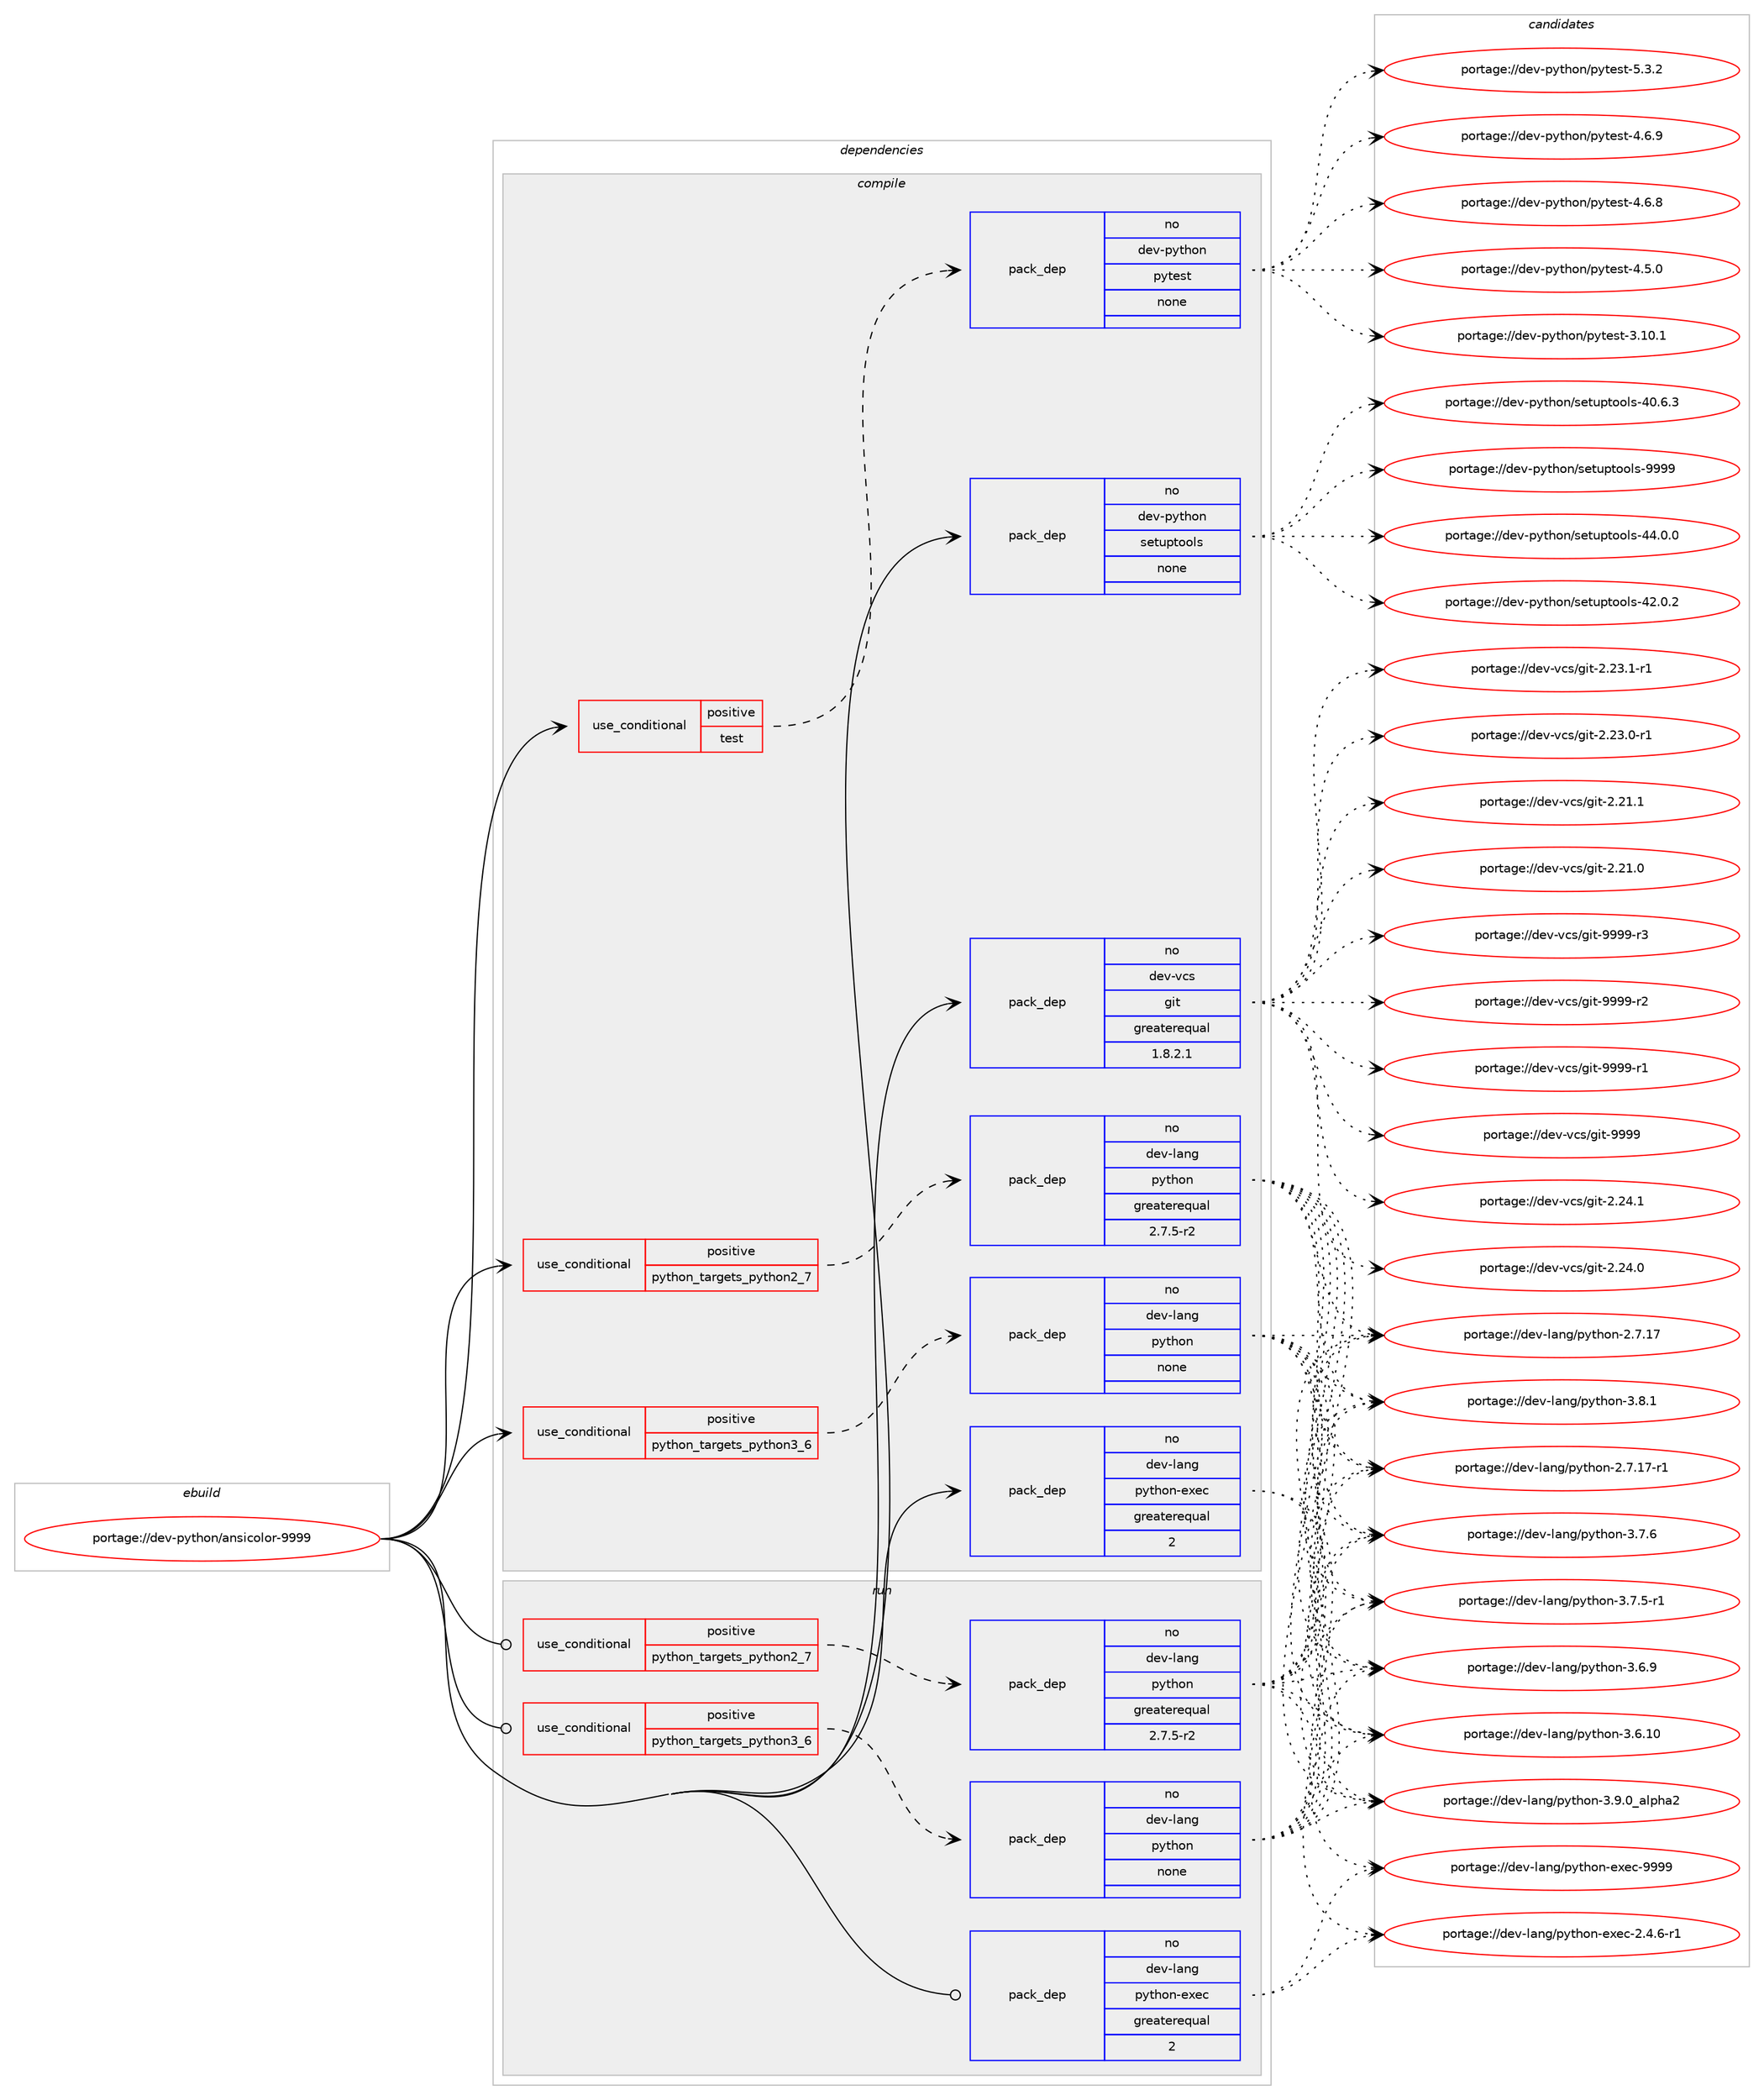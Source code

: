 digraph prolog {

# *************
# Graph options
# *************

newrank=true;
concentrate=true;
compound=true;
graph [rankdir=LR,fontname=Helvetica,fontsize=10,ranksep=1.5];#, ranksep=2.5, nodesep=0.2];
edge  [arrowhead=vee];
node  [fontname=Helvetica,fontsize=10];

# **********
# The ebuild
# **********

subgraph cluster_leftcol {
color=gray;
rank=same;
label=<<i>ebuild</i>>;
id [label="portage://dev-python/ansicolor-9999", color=red, width=4, href="../dev-python/ansicolor-9999.svg"];
}

# ****************
# The dependencies
# ****************

subgraph cluster_midcol {
color=gray;
label=<<i>dependencies</i>>;
subgraph cluster_compile {
fillcolor="#eeeeee";
style=filled;
label=<<i>compile</i>>;
subgraph cond119068 {
dependency471767 [label=<<TABLE BORDER="0" CELLBORDER="1" CELLSPACING="0" CELLPADDING="4"><TR><TD ROWSPAN="3" CELLPADDING="10">use_conditional</TD></TR><TR><TD>positive</TD></TR><TR><TD>python_targets_python2_7</TD></TR></TABLE>>, shape=none, color=red];
subgraph pack347684 {
dependency471768 [label=<<TABLE BORDER="0" CELLBORDER="1" CELLSPACING="0" CELLPADDING="4" WIDTH="220"><TR><TD ROWSPAN="6" CELLPADDING="30">pack_dep</TD></TR><TR><TD WIDTH="110">no</TD></TR><TR><TD>dev-lang</TD></TR><TR><TD>python</TD></TR><TR><TD>greaterequal</TD></TR><TR><TD>2.7.5-r2</TD></TR></TABLE>>, shape=none, color=blue];
}
dependency471767:e -> dependency471768:w [weight=20,style="dashed",arrowhead="vee"];
}
id:e -> dependency471767:w [weight=20,style="solid",arrowhead="vee"];
subgraph cond119069 {
dependency471769 [label=<<TABLE BORDER="0" CELLBORDER="1" CELLSPACING="0" CELLPADDING="4"><TR><TD ROWSPAN="3" CELLPADDING="10">use_conditional</TD></TR><TR><TD>positive</TD></TR><TR><TD>python_targets_python3_6</TD></TR></TABLE>>, shape=none, color=red];
subgraph pack347685 {
dependency471770 [label=<<TABLE BORDER="0" CELLBORDER="1" CELLSPACING="0" CELLPADDING="4" WIDTH="220"><TR><TD ROWSPAN="6" CELLPADDING="30">pack_dep</TD></TR><TR><TD WIDTH="110">no</TD></TR><TR><TD>dev-lang</TD></TR><TR><TD>python</TD></TR><TR><TD>none</TD></TR><TR><TD></TD></TR></TABLE>>, shape=none, color=blue];
}
dependency471769:e -> dependency471770:w [weight=20,style="dashed",arrowhead="vee"];
}
id:e -> dependency471769:w [weight=20,style="solid",arrowhead="vee"];
subgraph cond119070 {
dependency471771 [label=<<TABLE BORDER="0" CELLBORDER="1" CELLSPACING="0" CELLPADDING="4"><TR><TD ROWSPAN="3" CELLPADDING="10">use_conditional</TD></TR><TR><TD>positive</TD></TR><TR><TD>test</TD></TR></TABLE>>, shape=none, color=red];
subgraph pack347686 {
dependency471772 [label=<<TABLE BORDER="0" CELLBORDER="1" CELLSPACING="0" CELLPADDING="4" WIDTH="220"><TR><TD ROWSPAN="6" CELLPADDING="30">pack_dep</TD></TR><TR><TD WIDTH="110">no</TD></TR><TR><TD>dev-python</TD></TR><TR><TD>pytest</TD></TR><TR><TD>none</TD></TR><TR><TD></TD></TR></TABLE>>, shape=none, color=blue];
}
dependency471771:e -> dependency471772:w [weight=20,style="dashed",arrowhead="vee"];
}
id:e -> dependency471771:w [weight=20,style="solid",arrowhead="vee"];
subgraph pack347687 {
dependency471773 [label=<<TABLE BORDER="0" CELLBORDER="1" CELLSPACING="0" CELLPADDING="4" WIDTH="220"><TR><TD ROWSPAN="6" CELLPADDING="30">pack_dep</TD></TR><TR><TD WIDTH="110">no</TD></TR><TR><TD>dev-lang</TD></TR><TR><TD>python-exec</TD></TR><TR><TD>greaterequal</TD></TR><TR><TD>2</TD></TR></TABLE>>, shape=none, color=blue];
}
id:e -> dependency471773:w [weight=20,style="solid",arrowhead="vee"];
subgraph pack347688 {
dependency471774 [label=<<TABLE BORDER="0" CELLBORDER="1" CELLSPACING="0" CELLPADDING="4" WIDTH="220"><TR><TD ROWSPAN="6" CELLPADDING="30">pack_dep</TD></TR><TR><TD WIDTH="110">no</TD></TR><TR><TD>dev-python</TD></TR><TR><TD>setuptools</TD></TR><TR><TD>none</TD></TR><TR><TD></TD></TR></TABLE>>, shape=none, color=blue];
}
id:e -> dependency471774:w [weight=20,style="solid",arrowhead="vee"];
subgraph pack347689 {
dependency471775 [label=<<TABLE BORDER="0" CELLBORDER="1" CELLSPACING="0" CELLPADDING="4" WIDTH="220"><TR><TD ROWSPAN="6" CELLPADDING="30">pack_dep</TD></TR><TR><TD WIDTH="110">no</TD></TR><TR><TD>dev-vcs</TD></TR><TR><TD>git</TD></TR><TR><TD>greaterequal</TD></TR><TR><TD>1.8.2.1</TD></TR></TABLE>>, shape=none, color=blue];
}
id:e -> dependency471775:w [weight=20,style="solid",arrowhead="vee"];
}
subgraph cluster_compileandrun {
fillcolor="#eeeeee";
style=filled;
label=<<i>compile and run</i>>;
}
subgraph cluster_run {
fillcolor="#eeeeee";
style=filled;
label=<<i>run</i>>;
subgraph cond119071 {
dependency471776 [label=<<TABLE BORDER="0" CELLBORDER="1" CELLSPACING="0" CELLPADDING="4"><TR><TD ROWSPAN="3" CELLPADDING="10">use_conditional</TD></TR><TR><TD>positive</TD></TR><TR><TD>python_targets_python2_7</TD></TR></TABLE>>, shape=none, color=red];
subgraph pack347690 {
dependency471777 [label=<<TABLE BORDER="0" CELLBORDER="1" CELLSPACING="0" CELLPADDING="4" WIDTH="220"><TR><TD ROWSPAN="6" CELLPADDING="30">pack_dep</TD></TR><TR><TD WIDTH="110">no</TD></TR><TR><TD>dev-lang</TD></TR><TR><TD>python</TD></TR><TR><TD>greaterequal</TD></TR><TR><TD>2.7.5-r2</TD></TR></TABLE>>, shape=none, color=blue];
}
dependency471776:e -> dependency471777:w [weight=20,style="dashed",arrowhead="vee"];
}
id:e -> dependency471776:w [weight=20,style="solid",arrowhead="odot"];
subgraph cond119072 {
dependency471778 [label=<<TABLE BORDER="0" CELLBORDER="1" CELLSPACING="0" CELLPADDING="4"><TR><TD ROWSPAN="3" CELLPADDING="10">use_conditional</TD></TR><TR><TD>positive</TD></TR><TR><TD>python_targets_python3_6</TD></TR></TABLE>>, shape=none, color=red];
subgraph pack347691 {
dependency471779 [label=<<TABLE BORDER="0" CELLBORDER="1" CELLSPACING="0" CELLPADDING="4" WIDTH="220"><TR><TD ROWSPAN="6" CELLPADDING="30">pack_dep</TD></TR><TR><TD WIDTH="110">no</TD></TR><TR><TD>dev-lang</TD></TR><TR><TD>python</TD></TR><TR><TD>none</TD></TR><TR><TD></TD></TR></TABLE>>, shape=none, color=blue];
}
dependency471778:e -> dependency471779:w [weight=20,style="dashed",arrowhead="vee"];
}
id:e -> dependency471778:w [weight=20,style="solid",arrowhead="odot"];
subgraph pack347692 {
dependency471780 [label=<<TABLE BORDER="0" CELLBORDER="1" CELLSPACING="0" CELLPADDING="4" WIDTH="220"><TR><TD ROWSPAN="6" CELLPADDING="30">pack_dep</TD></TR><TR><TD WIDTH="110">no</TD></TR><TR><TD>dev-lang</TD></TR><TR><TD>python-exec</TD></TR><TR><TD>greaterequal</TD></TR><TR><TD>2</TD></TR></TABLE>>, shape=none, color=blue];
}
id:e -> dependency471780:w [weight=20,style="solid",arrowhead="odot"];
}
}

# **************
# The candidates
# **************

subgraph cluster_choices {
rank=same;
color=gray;
label=<<i>candidates</i>>;

subgraph choice347684 {
color=black;
nodesep=1;
choice10010111845108971101034711212111610411111045514657464895971081121049750 [label="portage://dev-lang/python-3.9.0_alpha2", color=red, width=4,href="../dev-lang/python-3.9.0_alpha2.svg"];
choice100101118451089711010347112121116104111110455146564649 [label="portage://dev-lang/python-3.8.1", color=red, width=4,href="../dev-lang/python-3.8.1.svg"];
choice100101118451089711010347112121116104111110455146554654 [label="portage://dev-lang/python-3.7.6", color=red, width=4,href="../dev-lang/python-3.7.6.svg"];
choice1001011184510897110103471121211161041111104551465546534511449 [label="portage://dev-lang/python-3.7.5-r1", color=red, width=4,href="../dev-lang/python-3.7.5-r1.svg"];
choice100101118451089711010347112121116104111110455146544657 [label="portage://dev-lang/python-3.6.9", color=red, width=4,href="../dev-lang/python-3.6.9.svg"];
choice10010111845108971101034711212111610411111045514654464948 [label="portage://dev-lang/python-3.6.10", color=red, width=4,href="../dev-lang/python-3.6.10.svg"];
choice100101118451089711010347112121116104111110455046554649554511449 [label="portage://dev-lang/python-2.7.17-r1", color=red, width=4,href="../dev-lang/python-2.7.17-r1.svg"];
choice10010111845108971101034711212111610411111045504655464955 [label="portage://dev-lang/python-2.7.17", color=red, width=4,href="../dev-lang/python-2.7.17.svg"];
dependency471768:e -> choice10010111845108971101034711212111610411111045514657464895971081121049750:w [style=dotted,weight="100"];
dependency471768:e -> choice100101118451089711010347112121116104111110455146564649:w [style=dotted,weight="100"];
dependency471768:e -> choice100101118451089711010347112121116104111110455146554654:w [style=dotted,weight="100"];
dependency471768:e -> choice1001011184510897110103471121211161041111104551465546534511449:w [style=dotted,weight="100"];
dependency471768:e -> choice100101118451089711010347112121116104111110455146544657:w [style=dotted,weight="100"];
dependency471768:e -> choice10010111845108971101034711212111610411111045514654464948:w [style=dotted,weight="100"];
dependency471768:e -> choice100101118451089711010347112121116104111110455046554649554511449:w [style=dotted,weight="100"];
dependency471768:e -> choice10010111845108971101034711212111610411111045504655464955:w [style=dotted,weight="100"];
}
subgraph choice347685 {
color=black;
nodesep=1;
choice10010111845108971101034711212111610411111045514657464895971081121049750 [label="portage://dev-lang/python-3.9.0_alpha2", color=red, width=4,href="../dev-lang/python-3.9.0_alpha2.svg"];
choice100101118451089711010347112121116104111110455146564649 [label="portage://dev-lang/python-3.8.1", color=red, width=4,href="../dev-lang/python-3.8.1.svg"];
choice100101118451089711010347112121116104111110455146554654 [label="portage://dev-lang/python-3.7.6", color=red, width=4,href="../dev-lang/python-3.7.6.svg"];
choice1001011184510897110103471121211161041111104551465546534511449 [label="portage://dev-lang/python-3.7.5-r1", color=red, width=4,href="../dev-lang/python-3.7.5-r1.svg"];
choice100101118451089711010347112121116104111110455146544657 [label="portage://dev-lang/python-3.6.9", color=red, width=4,href="../dev-lang/python-3.6.9.svg"];
choice10010111845108971101034711212111610411111045514654464948 [label="portage://dev-lang/python-3.6.10", color=red, width=4,href="../dev-lang/python-3.6.10.svg"];
choice100101118451089711010347112121116104111110455046554649554511449 [label="portage://dev-lang/python-2.7.17-r1", color=red, width=4,href="../dev-lang/python-2.7.17-r1.svg"];
choice10010111845108971101034711212111610411111045504655464955 [label="portage://dev-lang/python-2.7.17", color=red, width=4,href="../dev-lang/python-2.7.17.svg"];
dependency471770:e -> choice10010111845108971101034711212111610411111045514657464895971081121049750:w [style=dotted,weight="100"];
dependency471770:e -> choice100101118451089711010347112121116104111110455146564649:w [style=dotted,weight="100"];
dependency471770:e -> choice100101118451089711010347112121116104111110455146554654:w [style=dotted,weight="100"];
dependency471770:e -> choice1001011184510897110103471121211161041111104551465546534511449:w [style=dotted,weight="100"];
dependency471770:e -> choice100101118451089711010347112121116104111110455146544657:w [style=dotted,weight="100"];
dependency471770:e -> choice10010111845108971101034711212111610411111045514654464948:w [style=dotted,weight="100"];
dependency471770:e -> choice100101118451089711010347112121116104111110455046554649554511449:w [style=dotted,weight="100"];
dependency471770:e -> choice10010111845108971101034711212111610411111045504655464955:w [style=dotted,weight="100"];
}
subgraph choice347686 {
color=black;
nodesep=1;
choice1001011184511212111610411111047112121116101115116455346514650 [label="portage://dev-python/pytest-5.3.2", color=red, width=4,href="../dev-python/pytest-5.3.2.svg"];
choice1001011184511212111610411111047112121116101115116455246544657 [label="portage://dev-python/pytest-4.6.9", color=red, width=4,href="../dev-python/pytest-4.6.9.svg"];
choice1001011184511212111610411111047112121116101115116455246544656 [label="portage://dev-python/pytest-4.6.8", color=red, width=4,href="../dev-python/pytest-4.6.8.svg"];
choice1001011184511212111610411111047112121116101115116455246534648 [label="portage://dev-python/pytest-4.5.0", color=red, width=4,href="../dev-python/pytest-4.5.0.svg"];
choice100101118451121211161041111104711212111610111511645514649484649 [label="portage://dev-python/pytest-3.10.1", color=red, width=4,href="../dev-python/pytest-3.10.1.svg"];
dependency471772:e -> choice1001011184511212111610411111047112121116101115116455346514650:w [style=dotted,weight="100"];
dependency471772:e -> choice1001011184511212111610411111047112121116101115116455246544657:w [style=dotted,weight="100"];
dependency471772:e -> choice1001011184511212111610411111047112121116101115116455246544656:w [style=dotted,weight="100"];
dependency471772:e -> choice1001011184511212111610411111047112121116101115116455246534648:w [style=dotted,weight="100"];
dependency471772:e -> choice100101118451121211161041111104711212111610111511645514649484649:w [style=dotted,weight="100"];
}
subgraph choice347687 {
color=black;
nodesep=1;
choice10010111845108971101034711212111610411111045101120101994557575757 [label="portage://dev-lang/python-exec-9999", color=red, width=4,href="../dev-lang/python-exec-9999.svg"];
choice10010111845108971101034711212111610411111045101120101994550465246544511449 [label="portage://dev-lang/python-exec-2.4.6-r1", color=red, width=4,href="../dev-lang/python-exec-2.4.6-r1.svg"];
dependency471773:e -> choice10010111845108971101034711212111610411111045101120101994557575757:w [style=dotted,weight="100"];
dependency471773:e -> choice10010111845108971101034711212111610411111045101120101994550465246544511449:w [style=dotted,weight="100"];
}
subgraph choice347688 {
color=black;
nodesep=1;
choice10010111845112121116104111110471151011161171121161111111081154557575757 [label="portage://dev-python/setuptools-9999", color=red, width=4,href="../dev-python/setuptools-9999.svg"];
choice100101118451121211161041111104711510111611711211611111110811545525246484648 [label="portage://dev-python/setuptools-44.0.0", color=red, width=4,href="../dev-python/setuptools-44.0.0.svg"];
choice100101118451121211161041111104711510111611711211611111110811545525046484650 [label="portage://dev-python/setuptools-42.0.2", color=red, width=4,href="../dev-python/setuptools-42.0.2.svg"];
choice100101118451121211161041111104711510111611711211611111110811545524846544651 [label="portage://dev-python/setuptools-40.6.3", color=red, width=4,href="../dev-python/setuptools-40.6.3.svg"];
dependency471774:e -> choice10010111845112121116104111110471151011161171121161111111081154557575757:w [style=dotted,weight="100"];
dependency471774:e -> choice100101118451121211161041111104711510111611711211611111110811545525246484648:w [style=dotted,weight="100"];
dependency471774:e -> choice100101118451121211161041111104711510111611711211611111110811545525046484650:w [style=dotted,weight="100"];
dependency471774:e -> choice100101118451121211161041111104711510111611711211611111110811545524846544651:w [style=dotted,weight="100"];
}
subgraph choice347689 {
color=black;
nodesep=1;
choice10010111845118991154710310511645575757574511451 [label="portage://dev-vcs/git-9999-r3", color=red, width=4,href="../dev-vcs/git-9999-r3.svg"];
choice10010111845118991154710310511645575757574511450 [label="portage://dev-vcs/git-9999-r2", color=red, width=4,href="../dev-vcs/git-9999-r2.svg"];
choice10010111845118991154710310511645575757574511449 [label="portage://dev-vcs/git-9999-r1", color=red, width=4,href="../dev-vcs/git-9999-r1.svg"];
choice1001011184511899115471031051164557575757 [label="portage://dev-vcs/git-9999", color=red, width=4,href="../dev-vcs/git-9999.svg"];
choice10010111845118991154710310511645504650524649 [label="portage://dev-vcs/git-2.24.1", color=red, width=4,href="../dev-vcs/git-2.24.1.svg"];
choice10010111845118991154710310511645504650524648 [label="portage://dev-vcs/git-2.24.0", color=red, width=4,href="../dev-vcs/git-2.24.0.svg"];
choice100101118451189911547103105116455046505146494511449 [label="portage://dev-vcs/git-2.23.1-r1", color=red, width=4,href="../dev-vcs/git-2.23.1-r1.svg"];
choice100101118451189911547103105116455046505146484511449 [label="portage://dev-vcs/git-2.23.0-r1", color=red, width=4,href="../dev-vcs/git-2.23.0-r1.svg"];
choice10010111845118991154710310511645504650494649 [label="portage://dev-vcs/git-2.21.1", color=red, width=4,href="../dev-vcs/git-2.21.1.svg"];
choice10010111845118991154710310511645504650494648 [label="portage://dev-vcs/git-2.21.0", color=red, width=4,href="../dev-vcs/git-2.21.0.svg"];
dependency471775:e -> choice10010111845118991154710310511645575757574511451:w [style=dotted,weight="100"];
dependency471775:e -> choice10010111845118991154710310511645575757574511450:w [style=dotted,weight="100"];
dependency471775:e -> choice10010111845118991154710310511645575757574511449:w [style=dotted,weight="100"];
dependency471775:e -> choice1001011184511899115471031051164557575757:w [style=dotted,weight="100"];
dependency471775:e -> choice10010111845118991154710310511645504650524649:w [style=dotted,weight="100"];
dependency471775:e -> choice10010111845118991154710310511645504650524648:w [style=dotted,weight="100"];
dependency471775:e -> choice100101118451189911547103105116455046505146494511449:w [style=dotted,weight="100"];
dependency471775:e -> choice100101118451189911547103105116455046505146484511449:w [style=dotted,weight="100"];
dependency471775:e -> choice10010111845118991154710310511645504650494649:w [style=dotted,weight="100"];
dependency471775:e -> choice10010111845118991154710310511645504650494648:w [style=dotted,weight="100"];
}
subgraph choice347690 {
color=black;
nodesep=1;
choice10010111845108971101034711212111610411111045514657464895971081121049750 [label="portage://dev-lang/python-3.9.0_alpha2", color=red, width=4,href="../dev-lang/python-3.9.0_alpha2.svg"];
choice100101118451089711010347112121116104111110455146564649 [label="portage://dev-lang/python-3.8.1", color=red, width=4,href="../dev-lang/python-3.8.1.svg"];
choice100101118451089711010347112121116104111110455146554654 [label="portage://dev-lang/python-3.7.6", color=red, width=4,href="../dev-lang/python-3.7.6.svg"];
choice1001011184510897110103471121211161041111104551465546534511449 [label="portage://dev-lang/python-3.7.5-r1", color=red, width=4,href="../dev-lang/python-3.7.5-r1.svg"];
choice100101118451089711010347112121116104111110455146544657 [label="portage://dev-lang/python-3.6.9", color=red, width=4,href="../dev-lang/python-3.6.9.svg"];
choice10010111845108971101034711212111610411111045514654464948 [label="portage://dev-lang/python-3.6.10", color=red, width=4,href="../dev-lang/python-3.6.10.svg"];
choice100101118451089711010347112121116104111110455046554649554511449 [label="portage://dev-lang/python-2.7.17-r1", color=red, width=4,href="../dev-lang/python-2.7.17-r1.svg"];
choice10010111845108971101034711212111610411111045504655464955 [label="portage://dev-lang/python-2.7.17", color=red, width=4,href="../dev-lang/python-2.7.17.svg"];
dependency471777:e -> choice10010111845108971101034711212111610411111045514657464895971081121049750:w [style=dotted,weight="100"];
dependency471777:e -> choice100101118451089711010347112121116104111110455146564649:w [style=dotted,weight="100"];
dependency471777:e -> choice100101118451089711010347112121116104111110455146554654:w [style=dotted,weight="100"];
dependency471777:e -> choice1001011184510897110103471121211161041111104551465546534511449:w [style=dotted,weight="100"];
dependency471777:e -> choice100101118451089711010347112121116104111110455146544657:w [style=dotted,weight="100"];
dependency471777:e -> choice10010111845108971101034711212111610411111045514654464948:w [style=dotted,weight="100"];
dependency471777:e -> choice100101118451089711010347112121116104111110455046554649554511449:w [style=dotted,weight="100"];
dependency471777:e -> choice10010111845108971101034711212111610411111045504655464955:w [style=dotted,weight="100"];
}
subgraph choice347691 {
color=black;
nodesep=1;
choice10010111845108971101034711212111610411111045514657464895971081121049750 [label="portage://dev-lang/python-3.9.0_alpha2", color=red, width=4,href="../dev-lang/python-3.9.0_alpha2.svg"];
choice100101118451089711010347112121116104111110455146564649 [label="portage://dev-lang/python-3.8.1", color=red, width=4,href="../dev-lang/python-3.8.1.svg"];
choice100101118451089711010347112121116104111110455146554654 [label="portage://dev-lang/python-3.7.6", color=red, width=4,href="../dev-lang/python-3.7.6.svg"];
choice1001011184510897110103471121211161041111104551465546534511449 [label="portage://dev-lang/python-3.7.5-r1", color=red, width=4,href="../dev-lang/python-3.7.5-r1.svg"];
choice100101118451089711010347112121116104111110455146544657 [label="portage://dev-lang/python-3.6.9", color=red, width=4,href="../dev-lang/python-3.6.9.svg"];
choice10010111845108971101034711212111610411111045514654464948 [label="portage://dev-lang/python-3.6.10", color=red, width=4,href="../dev-lang/python-3.6.10.svg"];
choice100101118451089711010347112121116104111110455046554649554511449 [label="portage://dev-lang/python-2.7.17-r1", color=red, width=4,href="../dev-lang/python-2.7.17-r1.svg"];
choice10010111845108971101034711212111610411111045504655464955 [label="portage://dev-lang/python-2.7.17", color=red, width=4,href="../dev-lang/python-2.7.17.svg"];
dependency471779:e -> choice10010111845108971101034711212111610411111045514657464895971081121049750:w [style=dotted,weight="100"];
dependency471779:e -> choice100101118451089711010347112121116104111110455146564649:w [style=dotted,weight="100"];
dependency471779:e -> choice100101118451089711010347112121116104111110455146554654:w [style=dotted,weight="100"];
dependency471779:e -> choice1001011184510897110103471121211161041111104551465546534511449:w [style=dotted,weight="100"];
dependency471779:e -> choice100101118451089711010347112121116104111110455146544657:w [style=dotted,weight="100"];
dependency471779:e -> choice10010111845108971101034711212111610411111045514654464948:w [style=dotted,weight="100"];
dependency471779:e -> choice100101118451089711010347112121116104111110455046554649554511449:w [style=dotted,weight="100"];
dependency471779:e -> choice10010111845108971101034711212111610411111045504655464955:w [style=dotted,weight="100"];
}
subgraph choice347692 {
color=black;
nodesep=1;
choice10010111845108971101034711212111610411111045101120101994557575757 [label="portage://dev-lang/python-exec-9999", color=red, width=4,href="../dev-lang/python-exec-9999.svg"];
choice10010111845108971101034711212111610411111045101120101994550465246544511449 [label="portage://dev-lang/python-exec-2.4.6-r1", color=red, width=4,href="../dev-lang/python-exec-2.4.6-r1.svg"];
dependency471780:e -> choice10010111845108971101034711212111610411111045101120101994557575757:w [style=dotted,weight="100"];
dependency471780:e -> choice10010111845108971101034711212111610411111045101120101994550465246544511449:w [style=dotted,weight="100"];
}
}

}

